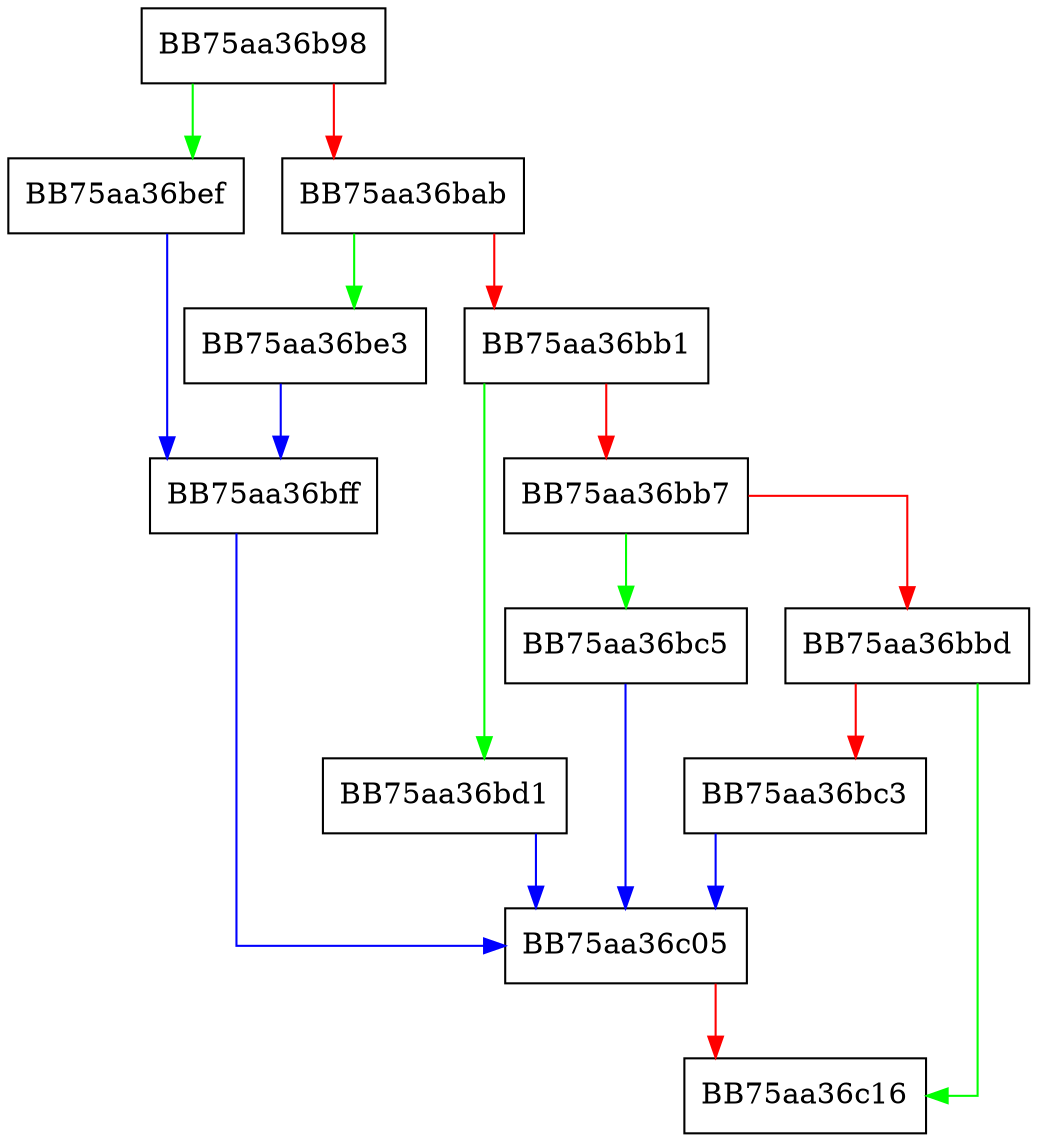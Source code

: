 digraph put {
  node [shape="box"];
  graph [splines=ortho];
  BB75aa36b98 -> BB75aa36bef [color="green"];
  BB75aa36b98 -> BB75aa36bab [color="red"];
  BB75aa36bab -> BB75aa36be3 [color="green"];
  BB75aa36bab -> BB75aa36bb1 [color="red"];
  BB75aa36bb1 -> BB75aa36bd1 [color="green"];
  BB75aa36bb1 -> BB75aa36bb7 [color="red"];
  BB75aa36bb7 -> BB75aa36bc5 [color="green"];
  BB75aa36bb7 -> BB75aa36bbd [color="red"];
  BB75aa36bbd -> BB75aa36c16 [color="green"];
  BB75aa36bbd -> BB75aa36bc3 [color="red"];
  BB75aa36bc3 -> BB75aa36c05 [color="blue"];
  BB75aa36bc5 -> BB75aa36c05 [color="blue"];
  BB75aa36bd1 -> BB75aa36c05 [color="blue"];
  BB75aa36be3 -> BB75aa36bff [color="blue"];
  BB75aa36bef -> BB75aa36bff [color="blue"];
  BB75aa36bff -> BB75aa36c05 [color="blue"];
  BB75aa36c05 -> BB75aa36c16 [color="red"];
}
